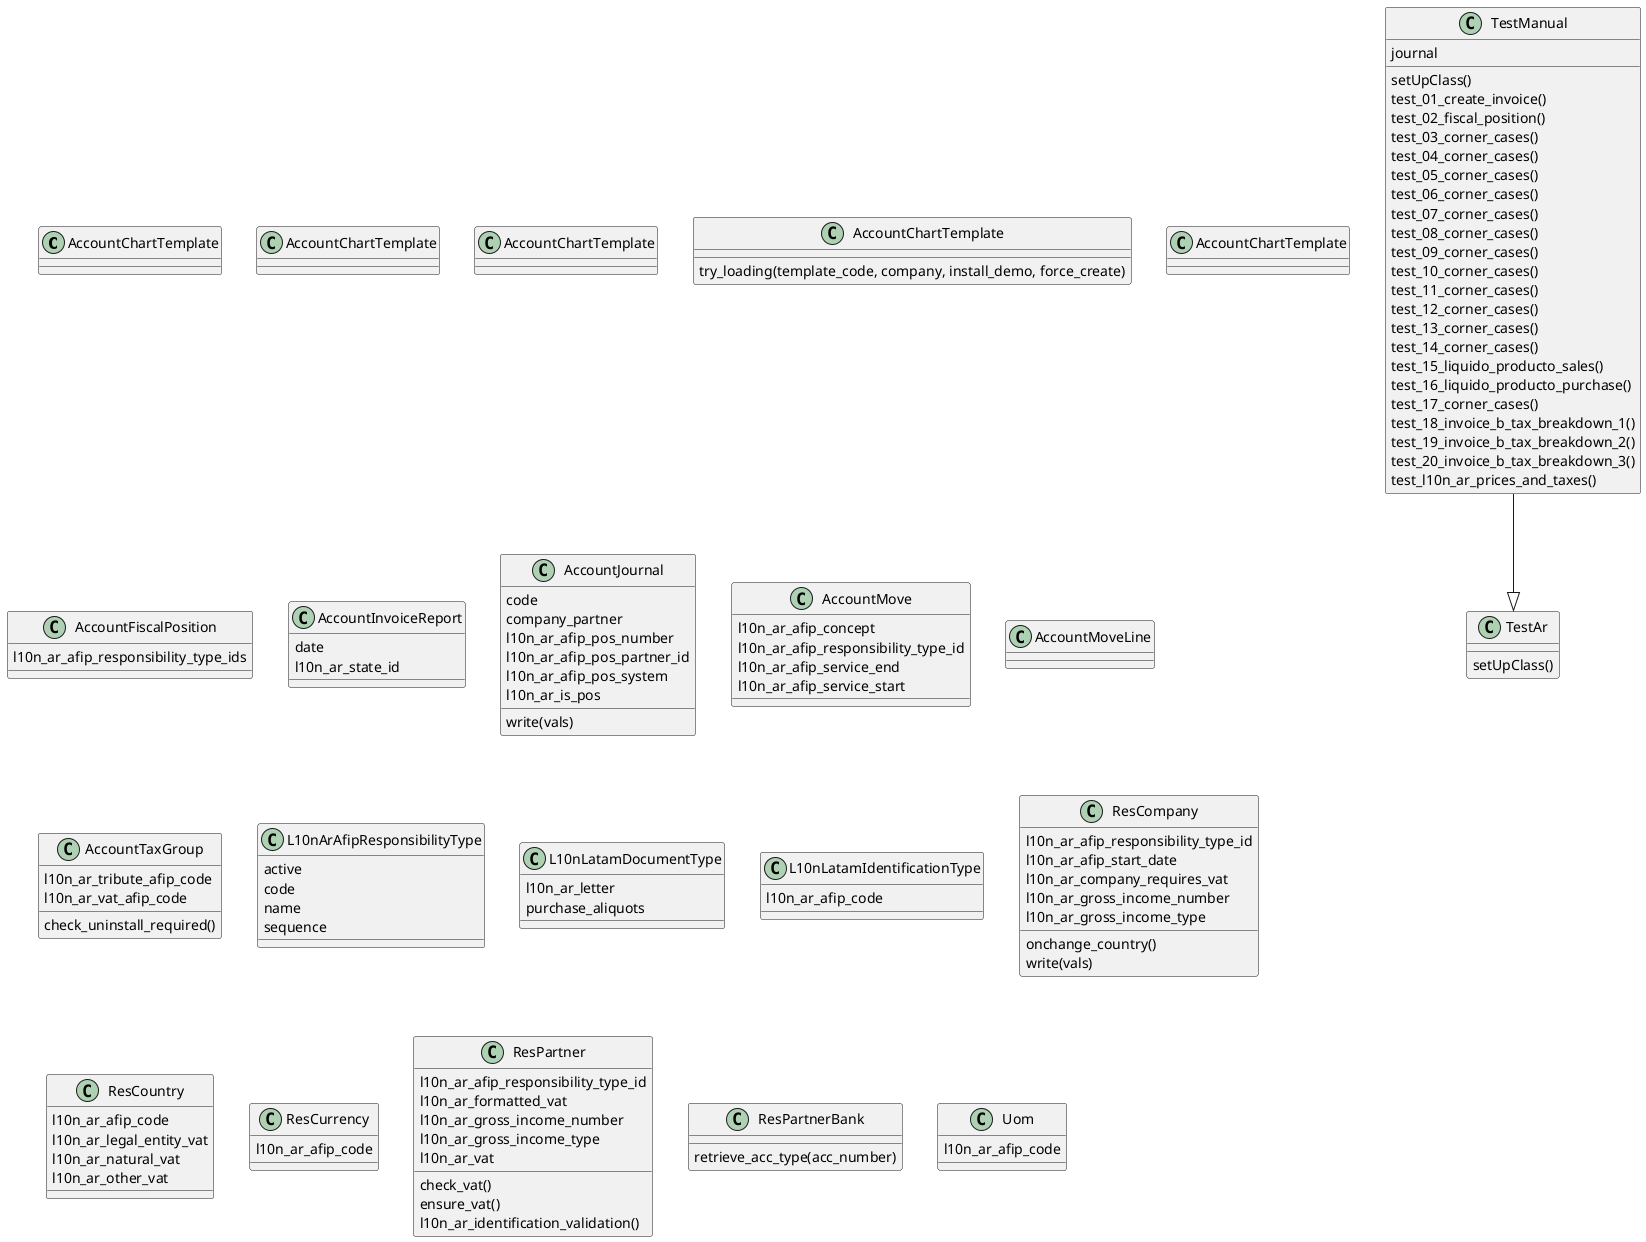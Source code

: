 @startuml classes_l10n_ar
set namespaceSeparator none
class "AccountChartTemplate" as odoo_src.odoo.addons.l10n_ar.demo.account_demo.AccountChartTemplate {
}
class "AccountChartTemplate" as odoo_src.odoo.addons.l10n_ar.models.template_ar_base.AccountChartTemplate {
}
class "AccountChartTemplate" as odoo_src.odoo.addons.l10n_ar.models.template_ar_ri.AccountChartTemplate {
}
class "AccountChartTemplate" as odoo_src.odoo.addons.l10n_ar.models.account_chart_template.AccountChartTemplate {
  try_loading(template_code, company, install_demo, force_create)
}
class "AccountChartTemplate" as odoo_src.odoo.addons.l10n_ar.models.template_ar_ex.AccountChartTemplate {
}
class "AccountFiscalPosition" as odoo_src.odoo.addons.l10n_ar.models.account_fiscal_position.AccountFiscalPosition {
  l10n_ar_afip_responsibility_type_ids
}
class "AccountInvoiceReport" as odoo_src.odoo.addons.l10n_ar.report.invoice_report.AccountInvoiceReport {
  date
  l10n_ar_state_id
}
class "AccountJournal" as odoo_src.odoo.addons.l10n_ar.models.account_journal.AccountJournal {
  code
  company_partner
  l10n_ar_afip_pos_number
  l10n_ar_afip_pos_partner_id
  l10n_ar_afip_pos_system
  l10n_ar_is_pos
  write(vals)
}
class "AccountMove" as odoo_src.odoo.addons.l10n_ar.models.account_move.AccountMove {
  l10n_ar_afip_concept
  l10n_ar_afip_responsibility_type_id
  l10n_ar_afip_service_end
  l10n_ar_afip_service_start
}
class "AccountMoveLine" as odoo_src.odoo.addons.l10n_ar.models.account_move_line.AccountMoveLine {
}
class "AccountTaxGroup" as odoo_src.odoo.addons.l10n_ar.models.account_tax_group.AccountTaxGroup {
  l10n_ar_tribute_afip_code
  l10n_ar_vat_afip_code
  check_uninstall_required()
}
class "L10nArAfipResponsibilityType" as odoo_src.odoo.addons.l10n_ar.models.l10n_ar_afip_responsibility_type.L10nArAfipResponsibilityType {
  active
  code
  name
  sequence
}
class "L10nLatamDocumentType" as odoo_src.odoo.addons.l10n_ar.models.l10n_latam_document_type.L10nLatamDocumentType {
  l10n_ar_letter
  purchase_aliquots
}
class "L10nLatamIdentificationType" as odoo_src.odoo.addons.l10n_ar.models.l10n_latam_identification_type.L10nLatamIdentificationType {
  l10n_ar_afip_code
}
class "ResCompany" as odoo_src.odoo.addons.l10n_ar.models.res_company.ResCompany {
  l10n_ar_afip_responsibility_type_id
  l10n_ar_afip_start_date
  l10n_ar_company_requires_vat
  l10n_ar_gross_income_number
  l10n_ar_gross_income_type
  onchange_country()
  write(vals)
}
class "ResCountry" as odoo_src.odoo.addons.l10n_ar.models.res_country.ResCountry {
  l10n_ar_afip_code
  l10n_ar_legal_entity_vat
  l10n_ar_natural_vat
  l10n_ar_other_vat
}
class "ResCurrency" as odoo_src.odoo.addons.l10n_ar.models.res_currency.ResCurrency {
  l10n_ar_afip_code
}
class "ResPartner" as odoo_src.odoo.addons.l10n_ar.models.res_partner.ResPartner {
  l10n_ar_afip_responsibility_type_id
  l10n_ar_formatted_vat
  l10n_ar_gross_income_number
  l10n_ar_gross_income_type
  l10n_ar_vat
  check_vat()
  ensure_vat()
  l10n_ar_identification_validation()
}
class "ResPartnerBank" as odoo_src.odoo.addons.l10n_ar.models.res_partner_bank.ResPartnerBank {
  retrieve_acc_type(acc_number)
}
class "TestAr" as odoo_src.odoo.addons.l10n_ar.tests.common.TestAr {
  setUpClass()
}
class "TestManual" as odoo_src.odoo.addons.l10n_ar.tests.test_manual.TestManual {
  journal
  setUpClass()
  test_01_create_invoice()
  test_02_fiscal_position()
  test_03_corner_cases()
  test_04_corner_cases()
  test_05_corner_cases()
  test_06_corner_cases()
  test_07_corner_cases()
  test_08_corner_cases()
  test_09_corner_cases()
  test_10_corner_cases()
  test_11_corner_cases()
  test_12_corner_cases()
  test_13_corner_cases()
  test_14_corner_cases()
  test_15_liquido_producto_sales()
  test_16_liquido_producto_purchase()
  test_17_corner_cases()
  test_18_invoice_b_tax_breakdown_1()
  test_19_invoice_b_tax_breakdown_2()
  test_20_invoice_b_tax_breakdown_3()
  test_l10n_ar_prices_and_taxes()
}
class "Uom" as odoo_src.odoo.addons.l10n_ar.models.uom_uom.Uom {
  l10n_ar_afip_code
}
odoo_src.odoo.addons.l10n_ar.tests.test_manual.TestManual --|> odoo_src.odoo.addons.l10n_ar.tests.common.TestAr
@enduml
